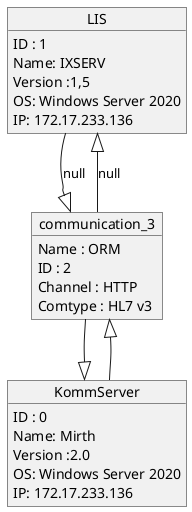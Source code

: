 @startuml
object LIS
object KommServer
KommServer : ID : 0
KommServer : Name: Mirth
KommServer : Version :2.0
KommServer : OS: Windows Server 2020
KommServer : IP: 172.17.233.136
object communication_3
communication_3 : Name : ORM
communication_3 : ID : 2
communication_3 : Channel : HTTP
communication_3 : Comtype : HL7 v3
LIS --|> communication_3:null
communication_3 --|> KommServer
LIS <|-- communication_3:null
communication_3 <|-- KommServer
LIS : ID : 1
LIS : Name: IXSERV
LIS : Version :1,5
LIS : OS: Windows Server 2020
LIS : IP: 172.17.233.136
@enduml